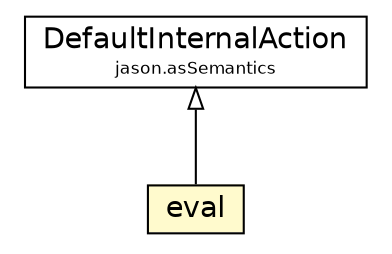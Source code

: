#!/usr/local/bin/dot
#
# Class diagram 
# Generated by UMLGraph version 5.1 (http://www.umlgraph.org/)
#

digraph G {
	edge [fontname="Helvetica",fontsize=10,labelfontname="Helvetica",labelfontsize=10];
	node [fontname="Helvetica",fontsize=10,shape=plaintext];
	nodesep=0.25;
	ranksep=0.5;
	// jason.asSemantics.DefaultInternalAction
	c61080 [label=<<table title="jason.asSemantics.DefaultInternalAction" border="0" cellborder="1" cellspacing="0" cellpadding="2" port="p" href="../asSemantics/DefaultInternalAction.html">
		<tr><td><table border="0" cellspacing="0" cellpadding="1">
<tr><td align="center" balign="center"> DefaultInternalAction </td></tr>
<tr><td align="center" balign="center"><font point-size="8.0"> jason.asSemantics </font></td></tr>
		</table></td></tr>
		</table>>, fontname="Helvetica", fontcolor="black", fontsize=14.0];
	// jason.stdlib.eval
	c61279 [label=<<table title="jason.stdlib.eval" border="0" cellborder="1" cellspacing="0" cellpadding="2" port="p" bgcolor="lemonChiffon" href="./eval.html">
		<tr><td><table border="0" cellspacing="0" cellpadding="1">
<tr><td align="center" balign="center"> eval </td></tr>
		</table></td></tr>
		</table>>, fontname="Helvetica", fontcolor="black", fontsize=14.0];
	//jason.stdlib.eval extends jason.asSemantics.DefaultInternalAction
	c61080:p -> c61279:p [dir=back,arrowtail=empty];
}

